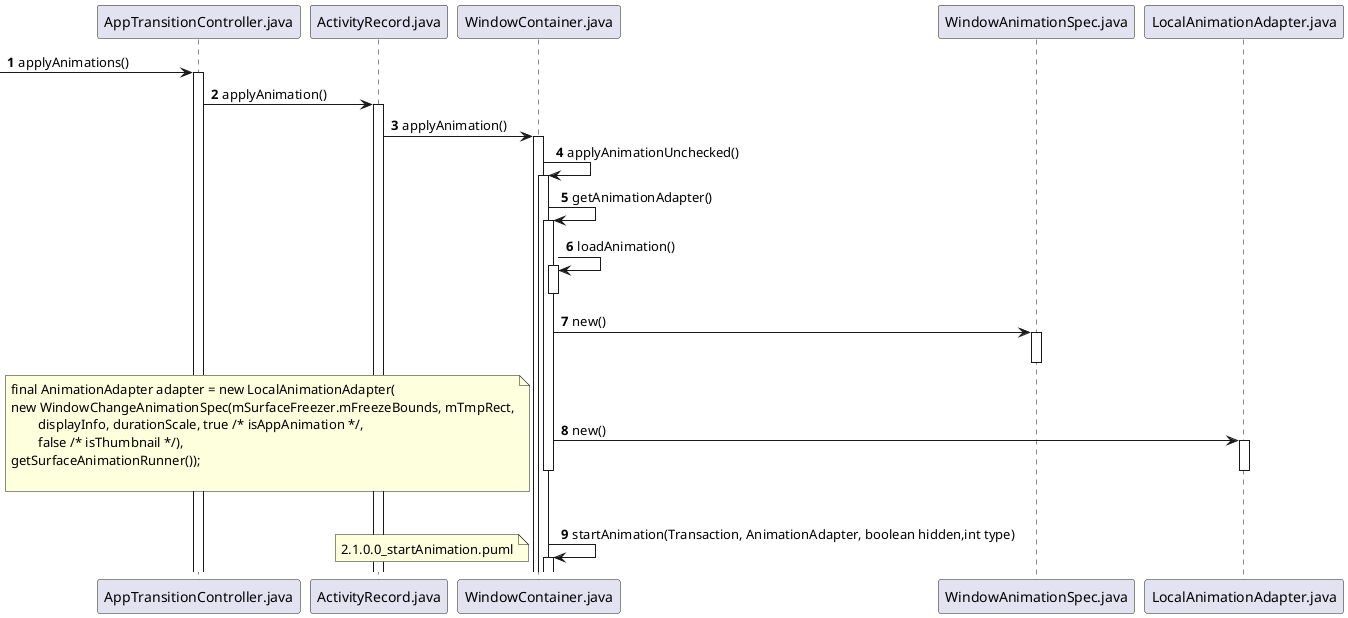 @startuml
'https://plantuml.com/sequence-diagram

autonumber

 -> AppTransitionController.java: applyAnimations()
activate AppTransitionController.java
AppTransitionController.java -> ActivityRecord.java: applyAnimation()
activate ActivityRecord.java
ActivityRecord.java -> WindowContainer.java: applyAnimation()
activate WindowContainer.java
WindowContainer.java -> WindowContainer.java: applyAnimationUnchecked()
activate WindowContainer.java
WindowContainer.java -> WindowContainer.java: getAnimationAdapter()
activate WindowContainer.java
WindowContainer.java -> WindowContainer.java: loadAnimation()
activate WindowContainer.java
deactivate WindowContainer.java
WindowContainer.java -> WindowAnimationSpec.java: new()
activate WindowAnimationSpec.java
deactivate WindowAnimationSpec.java
WindowContainer.java -> LocalAnimationAdapter.java: new()
activate LocalAnimationAdapter.java

deactivate LocalAnimationAdapter.java
deactivate WindowContainer.java
note left
                    final AnimationAdapter adapter = new LocalAnimationAdapter(
                    new WindowChangeAnimationSpec(mSurfaceFreezer.mFreezeBounds, mTmpRect,
                            displayInfo, durationScale, true /* isAppAnimation */,
                            false /* isThumbnail */),
                    getSurfaceAnimationRunner());

end note


WindowContainer.java -> WindowContainer.java: startAnimation(Transaction, AnimationAdapter, boolean hidden,int type)
activate WindowContainer.java
note left
2.1.0.0_startAnimation.puml
end note



@enduml